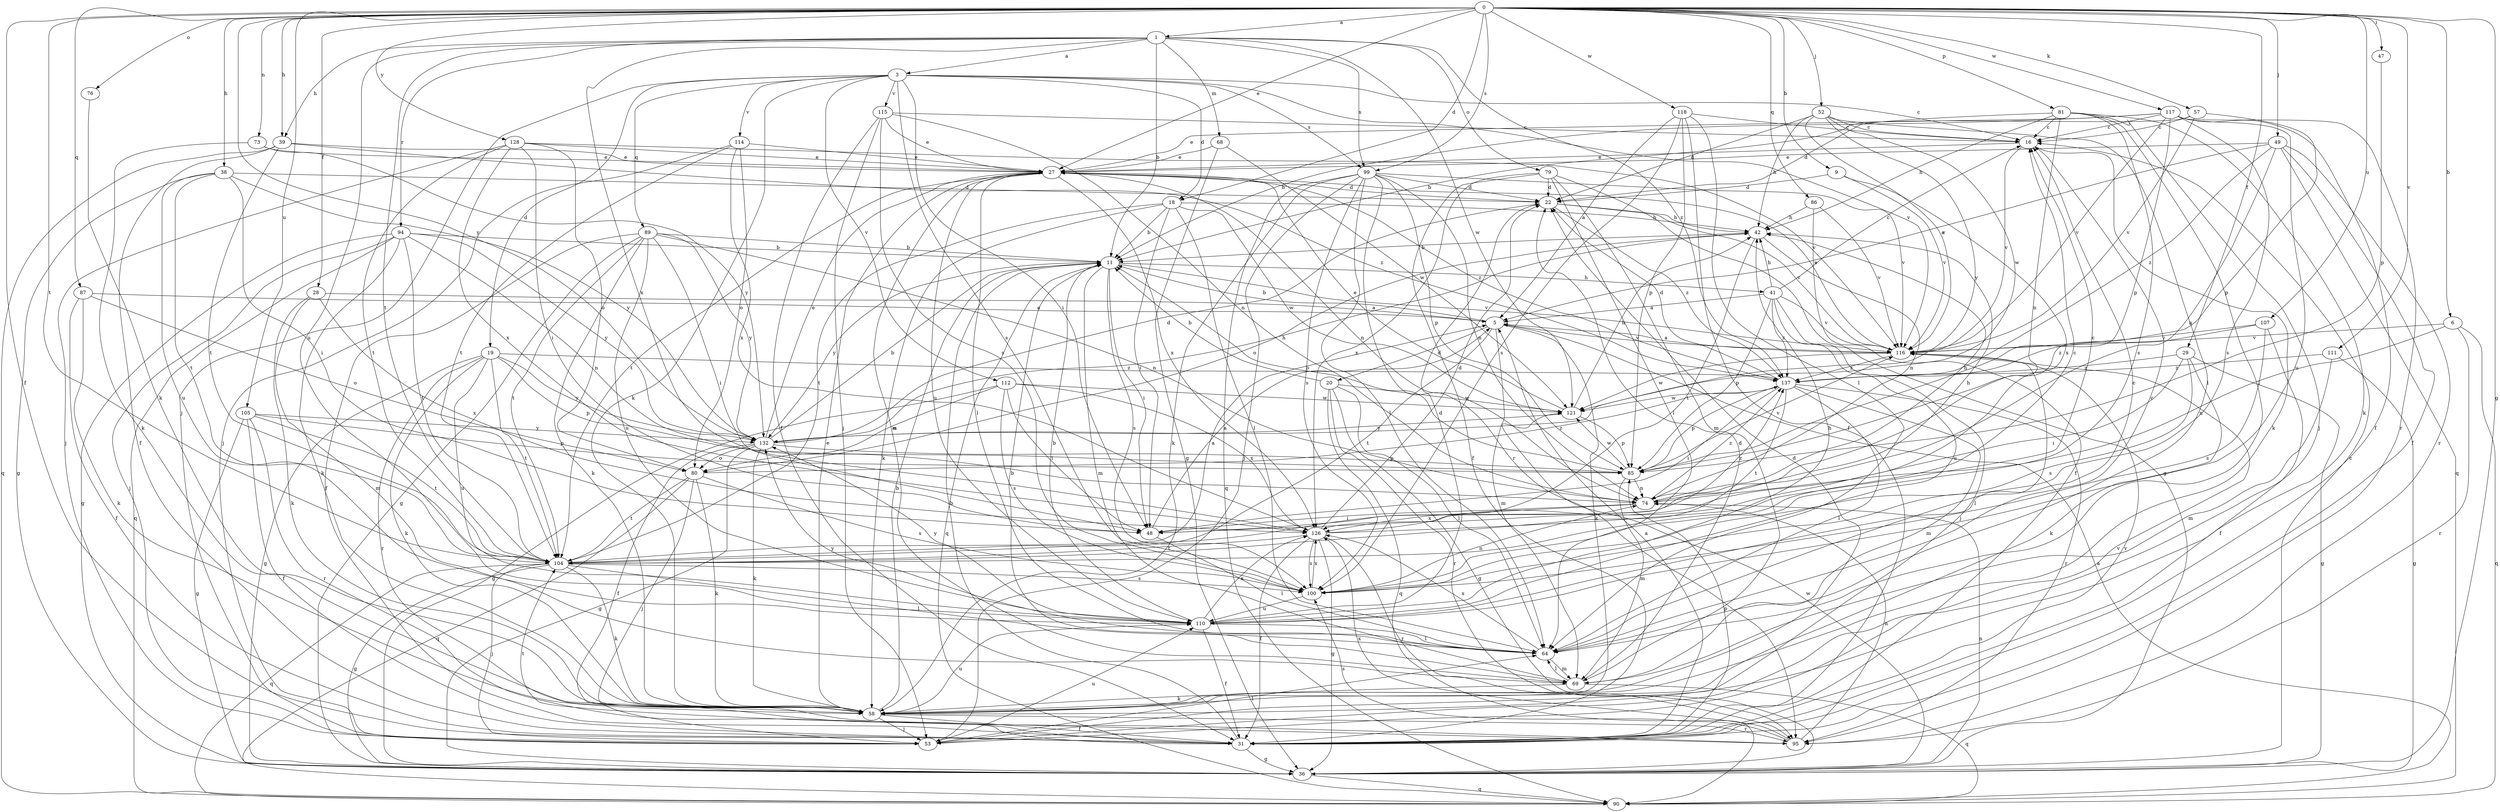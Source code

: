 strict digraph  {
0;
1;
3;
5;
6;
9;
11;
16;
18;
19;
20;
22;
27;
28;
29;
31;
36;
38;
39;
41;
42;
47;
48;
49;
52;
53;
57;
58;
64;
68;
69;
73;
74;
76;
79;
80;
81;
85;
86;
87;
89;
90;
94;
95;
99;
100;
104;
105;
107;
110;
111;
112;
114;
115;
116;
117;
118;
121;
126;
128;
132;
137;
0 -> 1  [label=a];
0 -> 6  [label=b];
0 -> 9  [label=b];
0 -> 18  [label=d];
0 -> 27  [label=e];
0 -> 28  [label=f];
0 -> 29  [label=f];
0 -> 31  [label=f];
0 -> 36  [label=g];
0 -> 38  [label=h];
0 -> 39  [label=h];
0 -> 47  [label=i];
0 -> 49  [label=j];
0 -> 52  [label=j];
0 -> 57  [label=k];
0 -> 73  [label=n];
0 -> 76  [label=o];
0 -> 81  [label=p];
0 -> 86  [label=q];
0 -> 87  [label=q];
0 -> 99  [label=s];
0 -> 104  [label=t];
0 -> 105  [label=u];
0 -> 107  [label=u];
0 -> 111  [label=v];
0 -> 117  [label=w];
0 -> 118  [label=w];
0 -> 128  [label=y];
0 -> 132  [label=y];
1 -> 3  [label=a];
1 -> 11  [label=b];
1 -> 39  [label=h];
1 -> 68  [label=m];
1 -> 79  [label=o];
1 -> 94  [label=r];
1 -> 99  [label=s];
1 -> 104  [label=t];
1 -> 110  [label=u];
1 -> 121  [label=w];
1 -> 126  [label=x];
1 -> 137  [label=z];
3 -> 16  [label=c];
3 -> 18  [label=d];
3 -> 19  [label=d];
3 -> 48  [label=i];
3 -> 53  [label=j];
3 -> 58  [label=k];
3 -> 89  [label=q];
3 -> 99  [label=s];
3 -> 100  [label=s];
3 -> 112  [label=v];
3 -> 114  [label=v];
3 -> 115  [label=v];
3 -> 116  [label=v];
5 -> 11  [label=b];
5 -> 20  [label=d];
5 -> 58  [label=k];
5 -> 69  [label=m];
5 -> 104  [label=t];
5 -> 116  [label=v];
6 -> 74  [label=n];
6 -> 90  [label=q];
6 -> 95  [label=r];
6 -> 116  [label=v];
9 -> 22  [label=d];
9 -> 116  [label=v];
9 -> 126  [label=x];
11 -> 41  [label=h];
11 -> 48  [label=i];
11 -> 69  [label=m];
11 -> 90  [label=q];
11 -> 100  [label=s];
11 -> 116  [label=v];
11 -> 132  [label=y];
16 -> 27  [label=e];
16 -> 58  [label=k];
16 -> 116  [label=v];
18 -> 11  [label=b];
18 -> 42  [label=h];
18 -> 48  [label=i];
18 -> 58  [label=k];
18 -> 64  [label=l];
18 -> 104  [label=t];
18 -> 121  [label=w];
19 -> 36  [label=g];
19 -> 58  [label=k];
19 -> 85  [label=p];
19 -> 95  [label=r];
19 -> 104  [label=t];
19 -> 110  [label=u];
19 -> 132  [label=y];
19 -> 137  [label=z];
20 -> 11  [label=b];
20 -> 36  [label=g];
20 -> 64  [label=l];
20 -> 90  [label=q];
20 -> 95  [label=r];
20 -> 121  [label=w];
22 -> 42  [label=h];
22 -> 116  [label=v];
22 -> 137  [label=z];
27 -> 22  [label=d];
27 -> 64  [label=l];
27 -> 69  [label=m];
27 -> 74  [label=n];
27 -> 104  [label=t];
27 -> 110  [label=u];
27 -> 126  [label=x];
27 -> 137  [label=z];
28 -> 5  [label=a];
28 -> 58  [label=k];
28 -> 69  [label=m];
28 -> 126  [label=x];
29 -> 36  [label=g];
29 -> 48  [label=i];
29 -> 58  [label=k];
29 -> 100  [label=s];
29 -> 137  [label=z];
31 -> 5  [label=a];
31 -> 11  [label=b];
31 -> 36  [label=g];
31 -> 85  [label=p];
31 -> 104  [label=t];
31 -> 116  [label=v];
36 -> 16  [label=c];
36 -> 74  [label=n];
36 -> 90  [label=q];
36 -> 121  [label=w];
38 -> 22  [label=d];
38 -> 36  [label=g];
38 -> 48  [label=i];
38 -> 104  [label=t];
38 -> 110  [label=u];
38 -> 132  [label=y];
39 -> 27  [label=e];
39 -> 31  [label=f];
39 -> 90  [label=q];
39 -> 104  [label=t];
39 -> 137  [label=z];
41 -> 5  [label=a];
41 -> 16  [label=c];
41 -> 42  [label=h];
41 -> 53  [label=j];
41 -> 85  [label=p];
41 -> 110  [label=u];
41 -> 116  [label=v];
41 -> 137  [label=z];
42 -> 11  [label=b];
42 -> 74  [label=n];
42 -> 80  [label=o];
42 -> 104  [label=t];
47 -> 85  [label=p];
48 -> 5  [label=a];
48 -> 42  [label=h];
48 -> 64  [label=l];
49 -> 5  [label=a];
49 -> 27  [label=e];
49 -> 31  [label=f];
49 -> 74  [label=n];
49 -> 90  [label=q];
49 -> 95  [label=r];
49 -> 137  [label=z];
52 -> 16  [label=c];
52 -> 22  [label=d];
52 -> 42  [label=h];
52 -> 64  [label=l];
52 -> 116  [label=v];
52 -> 121  [label=w];
52 -> 132  [label=y];
53 -> 64  [label=l];
53 -> 110  [label=u];
53 -> 116  [label=v];
57 -> 11  [label=b];
57 -> 16  [label=c];
57 -> 85  [label=p];
57 -> 116  [label=v];
58 -> 11  [label=b];
58 -> 22  [label=d];
58 -> 27  [label=e];
58 -> 31  [label=f];
58 -> 53  [label=j];
58 -> 95  [label=r];
58 -> 110  [label=u];
64 -> 16  [label=c];
64 -> 69  [label=m];
64 -> 126  [label=x];
64 -> 132  [label=y];
68 -> 27  [label=e];
68 -> 36  [label=g];
68 -> 121  [label=w];
69 -> 11  [label=b];
69 -> 22  [label=d];
69 -> 58  [label=k];
69 -> 64  [label=l];
69 -> 90  [label=q];
73 -> 27  [label=e];
73 -> 58  [label=k];
73 -> 132  [label=y];
74 -> 42  [label=h];
74 -> 48  [label=i];
74 -> 126  [label=x];
74 -> 137  [label=z];
76 -> 58  [label=k];
79 -> 22  [label=d];
79 -> 31  [label=f];
79 -> 36  [label=g];
79 -> 64  [label=l];
79 -> 69  [label=m];
79 -> 126  [label=x];
80 -> 53  [label=j];
80 -> 58  [label=k];
80 -> 90  [label=q];
80 -> 100  [label=s];
80 -> 104  [label=t];
80 -> 137  [label=z];
81 -> 16  [label=c];
81 -> 22  [label=d];
81 -> 42  [label=h];
81 -> 53  [label=j];
81 -> 58  [label=k];
81 -> 64  [label=l];
81 -> 74  [label=n];
81 -> 100  [label=s];
85 -> 11  [label=b];
85 -> 69  [label=m];
85 -> 74  [label=n];
85 -> 116  [label=v];
85 -> 121  [label=w];
86 -> 31  [label=f];
86 -> 42  [label=h];
86 -> 116  [label=v];
87 -> 5  [label=a];
87 -> 31  [label=f];
87 -> 58  [label=k];
87 -> 80  [label=o];
89 -> 11  [label=b];
89 -> 31  [label=f];
89 -> 36  [label=g];
89 -> 48  [label=i];
89 -> 58  [label=k];
89 -> 74  [label=n];
89 -> 104  [label=t];
89 -> 110  [label=u];
89 -> 132  [label=y];
90 -> 5  [label=a];
94 -> 11  [label=b];
94 -> 36  [label=g];
94 -> 53  [label=j];
94 -> 58  [label=k];
94 -> 74  [label=n];
94 -> 90  [label=q];
94 -> 104  [label=t];
94 -> 132  [label=y];
95 -> 74  [label=n];
95 -> 100  [label=s];
95 -> 126  [label=x];
99 -> 22  [label=d];
99 -> 53  [label=j];
99 -> 58  [label=k];
99 -> 64  [label=l];
99 -> 74  [label=n];
99 -> 85  [label=p];
99 -> 90  [label=q];
99 -> 95  [label=r];
99 -> 100  [label=s];
99 -> 116  [label=v];
100 -> 74  [label=n];
100 -> 110  [label=u];
100 -> 126  [label=x];
104 -> 5  [label=a];
104 -> 16  [label=c];
104 -> 36  [label=g];
104 -> 53  [label=j];
104 -> 58  [label=k];
104 -> 64  [label=l];
104 -> 90  [label=q];
104 -> 100  [label=s];
105 -> 31  [label=f];
105 -> 36  [label=g];
105 -> 85  [label=p];
105 -> 95  [label=r];
105 -> 104  [label=t];
105 -> 132  [label=y];
107 -> 31  [label=f];
107 -> 100  [label=s];
107 -> 116  [label=v];
107 -> 137  [label=z];
110 -> 11  [label=b];
110 -> 16  [label=c];
110 -> 22  [label=d];
110 -> 31  [label=f];
110 -> 42  [label=h];
110 -> 64  [label=l];
110 -> 126  [label=x];
110 -> 132  [label=y];
111 -> 36  [label=g];
111 -> 69  [label=m];
111 -> 137  [label=z];
112 -> 36  [label=g];
112 -> 48  [label=i];
112 -> 80  [label=o];
112 -> 100  [label=s];
112 -> 121  [label=w];
112 -> 126  [label=x];
114 -> 27  [label=e];
114 -> 53  [label=j];
114 -> 80  [label=o];
114 -> 104  [label=t];
114 -> 126  [label=x];
115 -> 16  [label=c];
115 -> 27  [label=e];
115 -> 31  [label=f];
115 -> 53  [label=j];
115 -> 74  [label=n];
115 -> 100  [label=s];
116 -> 5  [label=a];
116 -> 27  [label=e];
116 -> 64  [label=l];
116 -> 121  [label=w];
116 -> 137  [label=z];
117 -> 11  [label=b];
117 -> 16  [label=c];
117 -> 27  [label=e];
117 -> 31  [label=f];
117 -> 85  [label=p];
117 -> 95  [label=r];
117 -> 100  [label=s];
117 -> 110  [label=u];
117 -> 116  [label=v];
118 -> 5  [label=a];
118 -> 16  [label=c];
118 -> 31  [label=f];
118 -> 64  [label=l];
118 -> 85  [label=p];
118 -> 100  [label=s];
121 -> 27  [label=e];
121 -> 42  [label=h];
121 -> 85  [label=p];
121 -> 132  [label=y];
126 -> 16  [label=c];
126 -> 22  [label=d];
126 -> 31  [label=f];
126 -> 36  [label=g];
126 -> 95  [label=r];
126 -> 100  [label=s];
126 -> 104  [label=t];
126 -> 137  [label=z];
128 -> 27  [label=e];
128 -> 48  [label=i];
128 -> 53  [label=j];
128 -> 80  [label=o];
128 -> 104  [label=t];
128 -> 116  [label=v];
128 -> 126  [label=x];
132 -> 11  [label=b];
132 -> 22  [label=d];
132 -> 27  [label=e];
132 -> 31  [label=f];
132 -> 36  [label=g];
132 -> 42  [label=h];
132 -> 58  [label=k];
132 -> 80  [label=o];
132 -> 85  [label=p];
137 -> 22  [label=d];
137 -> 48  [label=i];
137 -> 64  [label=l];
137 -> 69  [label=m];
137 -> 85  [label=p];
137 -> 95  [label=r];
137 -> 104  [label=t];
137 -> 121  [label=w];
}

